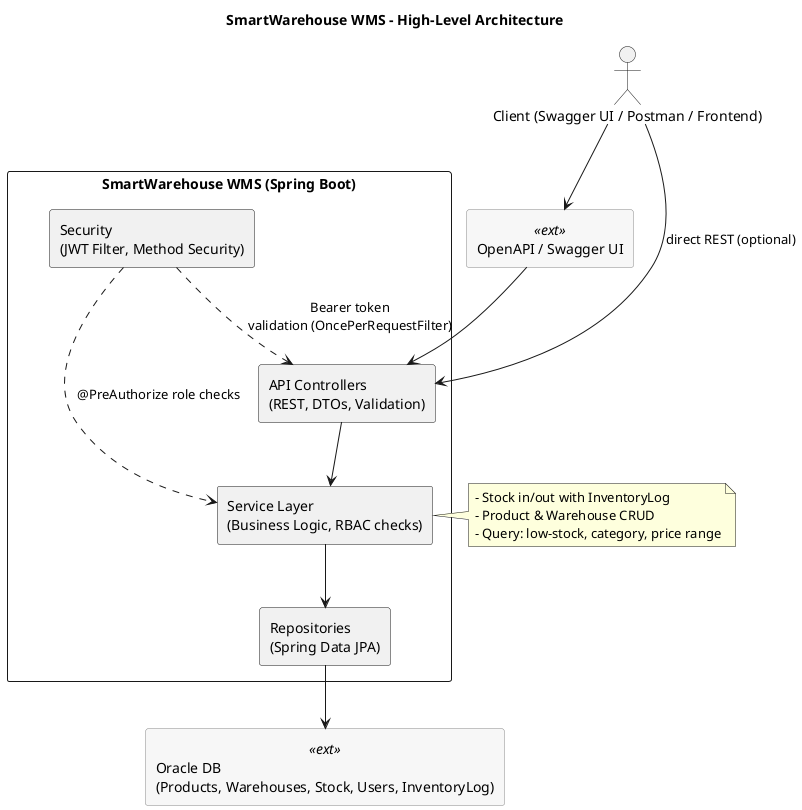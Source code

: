 @startuml Architecture
title SmartWarehouse WMS - High-Level Architecture

skinparam componentStyle rectangle
skinparam rectangle {
  BackgroundColor<<ext>> #F7F7F7
  BorderColor<<ext>> #888
}

actor "Client (Swagger UI / Postman / Frontend)" as Client

rectangle "SmartWarehouse WMS (Spring Boot)" {
  [API Controllers\n(REST, DTOs, Validation)] as Controllers
  [Service Layer\n(Business Logic, RBAC checks)] as Services
  [Repositories\n(Spring Data JPA)] as Repos
  [Security\n(JWT Filter, Method Security)] as Security
}

rectangle "Oracle DB\n(Products, Warehouses, Stock, Users, InventoryLog)" <<ext>> as Oracle
rectangle "OpenAPI / Swagger UI" <<ext>> as Swagger

Client --> Swagger
Swagger --> Controllers
Client --> Controllers : direct REST (optional)

Controllers --> Services
Services --> Repos
Repos --> Oracle

Security ..> Controllers : Bearer token\nvalidation (OncePerRequestFilter)
Security ..> Services : @PreAuthorize role checks

note right of Services
- Stock in/out with InventoryLog
- Product & Warehouse CRUD
- Query: low-stock, category, price range
end note

@enduml
